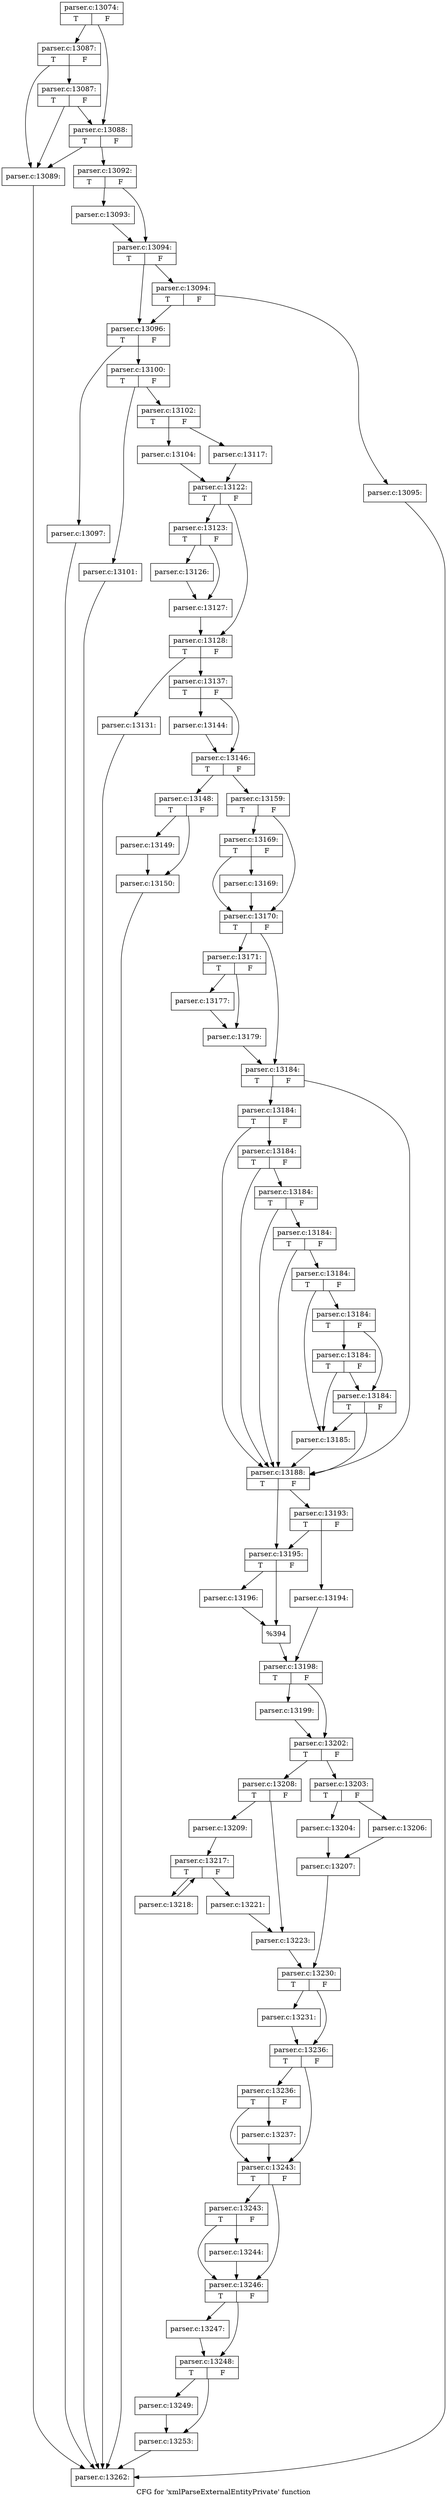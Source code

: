 digraph "CFG for 'xmlParseExternalEntityPrivate' function" {
	label="CFG for 'xmlParseExternalEntityPrivate' function";

	Node0x55d73c302b10 [shape=record,label="{parser.c:13074:|{<s0>T|<s1>F}}"];
	Node0x55d73c302b10 -> Node0x55d73c305e10;
	Node0x55d73c302b10 -> Node0x55d73c305d90;
	Node0x55d73c305e10 [shape=record,label="{parser.c:13087:|{<s0>T|<s1>F}}"];
	Node0x55d73c305e10 -> Node0x55d73c305cf0;
	Node0x55d73c305e10 -> Node0x55d73c3060f0;
	Node0x55d73c3060f0 [shape=record,label="{parser.c:13087:|{<s0>T|<s1>F}}"];
	Node0x55d73c3060f0 -> Node0x55d73c305cf0;
	Node0x55d73c3060f0 -> Node0x55d73c305d90;
	Node0x55d73c305d90 [shape=record,label="{parser.c:13088:|{<s0>T|<s1>F}}"];
	Node0x55d73c305d90 -> Node0x55d73c305cf0;
	Node0x55d73c305d90 -> Node0x55d73c305d40;
	Node0x55d73c305cf0 [shape=record,label="{parser.c:13089:}"];
	Node0x55d73c305cf0 -> Node0x55d73c302b60;
	Node0x55d73c305d40 [shape=record,label="{parser.c:13092:|{<s0>T|<s1>F}}"];
	Node0x55d73c305d40 -> Node0x55d73c306bf0;
	Node0x55d73c305d40 -> Node0x55d73c306c40;
	Node0x55d73c306bf0 [shape=record,label="{parser.c:13093:}"];
	Node0x55d73c306bf0 -> Node0x55d73c306c40;
	Node0x55d73c306c40 [shape=record,label="{parser.c:13094:|{<s0>T|<s1>F}}"];
	Node0x55d73c306c40 -> Node0x55d73c307200;
	Node0x55d73c306c40 -> Node0x55d73c3071b0;
	Node0x55d73c307200 [shape=record,label="{parser.c:13094:|{<s0>T|<s1>F}}"];
	Node0x55d73c307200 -> Node0x55d73c307160;
	Node0x55d73c307200 -> Node0x55d73c3071b0;
	Node0x55d73c307160 [shape=record,label="{parser.c:13095:}"];
	Node0x55d73c307160 -> Node0x55d73c302b60;
	Node0x55d73c3071b0 [shape=record,label="{parser.c:13096:|{<s0>T|<s1>F}}"];
	Node0x55d73c3071b0 -> Node0x55d73c3078f0;
	Node0x55d73c3071b0 -> Node0x55d73c307940;
	Node0x55d73c3078f0 [shape=record,label="{parser.c:13097:}"];
	Node0x55d73c3078f0 -> Node0x55d73c302b60;
	Node0x55d73c307940 [shape=record,label="{parser.c:13100:|{<s0>T|<s1>F}}"];
	Node0x55d73c307940 -> Node0x55d73c308190;
	Node0x55d73c307940 -> Node0x55d73c3081e0;
	Node0x55d73c308190 [shape=record,label="{parser.c:13101:}"];
	Node0x55d73c308190 -> Node0x55d73c302b60;
	Node0x55d73c3081e0 [shape=record,label="{parser.c:13102:|{<s0>T|<s1>F}}"];
	Node0x55d73c3081e0 -> Node0x55d73c3088d0;
	Node0x55d73c3081e0 -> Node0x55d73c308970;
	Node0x55d73c3088d0 [shape=record,label="{parser.c:13104:}"];
	Node0x55d73c3088d0 -> Node0x55d73c308920;
	Node0x55d73c308970 [shape=record,label="{parser.c:13117:}"];
	Node0x55d73c308970 -> Node0x55d73c308920;
	Node0x55d73c308920 [shape=record,label="{parser.c:13122:|{<s0>T|<s1>F}}"];
	Node0x55d73c308920 -> Node0x55d73c30bab0;
	Node0x55d73c308920 -> Node0x55d73c30bb00;
	Node0x55d73c30bab0 [shape=record,label="{parser.c:13123:|{<s0>T|<s1>F}}"];
	Node0x55d73c30bab0 -> Node0x55d73c30c3a0;
	Node0x55d73c30bab0 -> Node0x55d73c30c3f0;
	Node0x55d73c30c3a0 [shape=record,label="{parser.c:13126:}"];
	Node0x55d73c30c3a0 -> Node0x55d73c30c3f0;
	Node0x55d73c30c3f0 [shape=record,label="{parser.c:13127:}"];
	Node0x55d73c30c3f0 -> Node0x55d73c30bb00;
	Node0x55d73c30bb00 [shape=record,label="{parser.c:13128:|{<s0>T|<s1>F}}"];
	Node0x55d73c30bb00 -> Node0x55d73c30ce50;
	Node0x55d73c30bb00 -> Node0x55d73c30cea0;
	Node0x55d73c30ce50 [shape=record,label="{parser.c:13131:}"];
	Node0x55d73c30ce50 -> Node0x55d73c302b60;
	Node0x55d73c30cea0 [shape=record,label="{parser.c:13137:|{<s0>T|<s1>F}}"];
	Node0x55d73c30cea0 -> Node0x55d73c30eee0;
	Node0x55d73c30cea0 -> Node0x55d73c30ef30;
	Node0x55d73c30eee0 [shape=record,label="{parser.c:13144:}"];
	Node0x55d73c30eee0 -> Node0x55d73c30ef30;
	Node0x55d73c30ef30 [shape=record,label="{parser.c:13146:|{<s0>T|<s1>F}}"];
	Node0x55d73c30ef30 -> Node0x55d73c30fc70;
	Node0x55d73c30ef30 -> Node0x55d73c30fcc0;
	Node0x55d73c30fc70 [shape=record,label="{parser.c:13148:|{<s0>T|<s1>F}}"];
	Node0x55d73c30fc70 -> Node0x55d73c310080;
	Node0x55d73c30fc70 -> Node0x55d73c3100d0;
	Node0x55d73c310080 [shape=record,label="{parser.c:13149:}"];
	Node0x55d73c310080 -> Node0x55d73c3100d0;
	Node0x55d73c3100d0 [shape=record,label="{parser.c:13150:}"];
	Node0x55d73c3100d0 -> Node0x55d73c302b60;
	Node0x55d73c30fcc0 [shape=record,label="{parser.c:13159:|{<s0>T|<s1>F}}"];
	Node0x55d73c30fcc0 -> Node0x55d73c312430;
	Node0x55d73c30fcc0 -> Node0x55d73c3123e0;
	Node0x55d73c312430 [shape=record,label="{parser.c:13169:|{<s0>T|<s1>F}}"];
	Node0x55d73c312430 -> Node0x55d73c312390;
	Node0x55d73c312430 -> Node0x55d73c3123e0;
	Node0x55d73c312390 [shape=record,label="{parser.c:13169:}"];
	Node0x55d73c312390 -> Node0x55d73c3123e0;
	Node0x55d73c3123e0 [shape=record,label="{parser.c:13170:|{<s0>T|<s1>F}}"];
	Node0x55d73c3123e0 -> Node0x55d73c313020;
	Node0x55d73c3123e0 -> Node0x55d73c313070;
	Node0x55d73c313020 [shape=record,label="{parser.c:13171:|{<s0>T|<s1>F}}"];
	Node0x55d73c313020 -> Node0x55d73c3151a0;
	Node0x55d73c313020 -> Node0x55d73c3151f0;
	Node0x55d73c3151a0 [shape=record,label="{parser.c:13177:}"];
	Node0x55d73c3151a0 -> Node0x55d73c3151f0;
	Node0x55d73c3151f0 [shape=record,label="{parser.c:13179:}"];
	Node0x55d73c3151f0 -> Node0x55d73c313070;
	Node0x55d73c313070 [shape=record,label="{parser.c:13184:|{<s0>T|<s1>F}}"];
	Node0x55d73c313070 -> Node0x55d73c315b60;
	Node0x55d73c313070 -> Node0x55d73c315970;
	Node0x55d73c315b60 [shape=record,label="{parser.c:13184:|{<s0>T|<s1>F}}"];
	Node0x55d73c315b60 -> Node0x55d73c315b10;
	Node0x55d73c315b60 -> Node0x55d73c315970;
	Node0x55d73c315b10 [shape=record,label="{parser.c:13184:|{<s0>T|<s1>F}}"];
	Node0x55d73c315b10 -> Node0x55d73c315ac0;
	Node0x55d73c315b10 -> Node0x55d73c315970;
	Node0x55d73c315ac0 [shape=record,label="{parser.c:13184:|{<s0>T|<s1>F}}"];
	Node0x55d73c315ac0 -> Node0x55d73c315a40;
	Node0x55d73c315ac0 -> Node0x55d73c315970;
	Node0x55d73c315a40 [shape=record,label="{parser.c:13184:|{<s0>T|<s1>F}}"];
	Node0x55d73c315a40 -> Node0x55d73c3159c0;
	Node0x55d73c315a40 -> Node0x55d73c315970;
	Node0x55d73c3159c0 [shape=record,label="{parser.c:13184:|{<s0>T|<s1>F}}"];
	Node0x55d73c3159c0 -> Node0x55d73c315920;
	Node0x55d73c3159c0 -> Node0x55d73c317490;
	Node0x55d73c317490 [shape=record,label="{parser.c:13184:|{<s0>T|<s1>F}}"];
	Node0x55d73c317490 -> Node0x55d73c3179a0;
	Node0x55d73c317490 -> Node0x55d73c317410;
	Node0x55d73c3179a0 [shape=record,label="{parser.c:13184:|{<s0>T|<s1>F}}"];
	Node0x55d73c3179a0 -> Node0x55d73c315920;
	Node0x55d73c3179a0 -> Node0x55d73c317410;
	Node0x55d73c317410 [shape=record,label="{parser.c:13184:|{<s0>T|<s1>F}}"];
	Node0x55d73c317410 -> Node0x55d73c315920;
	Node0x55d73c317410 -> Node0x55d73c315970;
	Node0x55d73c315920 [shape=record,label="{parser.c:13185:}"];
	Node0x55d73c315920 -> Node0x55d73c315970;
	Node0x55d73c315970 [shape=record,label="{parser.c:13188:|{<s0>T|<s1>F}}"];
	Node0x55d73c315970 -> Node0x55d73c319230;
	Node0x55d73c315970 -> Node0x55d73c3191e0;
	Node0x55d73c319230 [shape=record,label="{parser.c:13193:|{<s0>T|<s1>F}}"];
	Node0x55d73c319230 -> Node0x55d73c319140;
	Node0x55d73c319230 -> Node0x55d73c3191e0;
	Node0x55d73c319140 [shape=record,label="{parser.c:13194:}"];
	Node0x55d73c319140 -> Node0x55d73c319190;
	Node0x55d73c3191e0 [shape=record,label="{parser.c:13195:|{<s0>T|<s1>F}}"];
	Node0x55d73c3191e0 -> Node0x55d73c31a070;
	Node0x55d73c3191e0 -> Node0x55d73c31a0c0;
	Node0x55d73c31a070 [shape=record,label="{parser.c:13196:}"];
	Node0x55d73c31a070 -> Node0x55d73c31a0c0;
	Node0x55d73c31a0c0 [shape=record,label="{%394}"];
	Node0x55d73c31a0c0 -> Node0x55d73c319190;
	Node0x55d73c319190 [shape=record,label="{parser.c:13198:|{<s0>T|<s1>F}}"];
	Node0x55d73c319190 -> Node0x55d73c31aa70;
	Node0x55d73c319190 -> Node0x55d73c31aac0;
	Node0x55d73c31aa70 [shape=record,label="{parser.c:13199:}"];
	Node0x55d73c31aa70 -> Node0x55d73c31aac0;
	Node0x55d73c31aac0 [shape=record,label="{parser.c:13202:|{<s0>T|<s1>F}}"];
	Node0x55d73c31aac0 -> Node0x55d73c31b450;
	Node0x55d73c31aac0 -> Node0x55d73c31b3b0;
	Node0x55d73c31b3b0 [shape=record,label="{parser.c:13203:|{<s0>T|<s1>F}}"];
	Node0x55d73c31b3b0 -> Node0x55d73c31b880;
	Node0x55d73c31b3b0 -> Node0x55d73c31b920;
	Node0x55d73c31b880 [shape=record,label="{parser.c:13204:}"];
	Node0x55d73c31b880 -> Node0x55d73c31b8d0;
	Node0x55d73c31b920 [shape=record,label="{parser.c:13206:}"];
	Node0x55d73c31b920 -> Node0x55d73c31b8d0;
	Node0x55d73c31b8d0 [shape=record,label="{parser.c:13207:}"];
	Node0x55d73c31b8d0 -> Node0x55d73c31b400;
	Node0x55d73c31b450 [shape=record,label="{parser.c:13208:|{<s0>T|<s1>F}}"];
	Node0x55d73c31b450 -> Node0x55d73c31c340;
	Node0x55d73c31b450 -> Node0x55d73c31c390;
	Node0x55d73c31c340 [shape=record,label="{parser.c:13209:}"];
	Node0x55d73c31c340 -> Node0x55d73c31cf20;
	Node0x55d73c31cf20 [shape=record,label="{parser.c:13217:|{<s0>T|<s1>F}}"];
	Node0x55d73c31cf20 -> Node0x55d73c31d320;
	Node0x55d73c31cf20 -> Node0x55d73c31d140;
	Node0x55d73c31d320 [shape=record,label="{parser.c:13218:}"];
	Node0x55d73c31d320 -> Node0x55d73c31cf20;
	Node0x55d73c31d140 [shape=record,label="{parser.c:13221:}"];
	Node0x55d73c31d140 -> Node0x55d73c31c390;
	Node0x55d73c31c390 [shape=record,label="{parser.c:13223:}"];
	Node0x55d73c31c390 -> Node0x55d73c31b400;
	Node0x55d73c31b400 [shape=record,label="{parser.c:13230:|{<s0>T|<s1>F}}"];
	Node0x55d73c31b400 -> Node0x55d73c31dfc0;
	Node0x55d73c31b400 -> Node0x55d73c31e010;
	Node0x55d73c31dfc0 [shape=record,label="{parser.c:13231:}"];
	Node0x55d73c31dfc0 -> Node0x55d73c31e010;
	Node0x55d73c31e010 [shape=record,label="{parser.c:13236:|{<s0>T|<s1>F}}"];
	Node0x55d73c31e010 -> Node0x55d73c31e8e0;
	Node0x55d73c31e010 -> Node0x55d73c31e890;
	Node0x55d73c31e8e0 [shape=record,label="{parser.c:13236:|{<s0>T|<s1>F}}"];
	Node0x55d73c31e8e0 -> Node0x55d73c31e840;
	Node0x55d73c31e8e0 -> Node0x55d73c31e890;
	Node0x55d73c31e840 [shape=record,label="{parser.c:13237:}"];
	Node0x55d73c31e840 -> Node0x55d73c31e890;
	Node0x55d73c31e890 [shape=record,label="{parser.c:13243:|{<s0>T|<s1>F}}"];
	Node0x55d73c31e890 -> Node0x55d73c320180;
	Node0x55d73c31e890 -> Node0x55d73c320130;
	Node0x55d73c320180 [shape=record,label="{parser.c:13243:|{<s0>T|<s1>F}}"];
	Node0x55d73c320180 -> Node0x55d73c3200e0;
	Node0x55d73c320180 -> Node0x55d73c320130;
	Node0x55d73c3200e0 [shape=record,label="{parser.c:13244:}"];
	Node0x55d73c3200e0 -> Node0x55d73c320130;
	Node0x55d73c320130 [shape=record,label="{parser.c:13246:|{<s0>T|<s1>F}}"];
	Node0x55d73c320130 -> Node0x55d73c321550;
	Node0x55d73c320130 -> Node0x55d73c3215a0;
	Node0x55d73c321550 [shape=record,label="{parser.c:13247:}"];
	Node0x55d73c321550 -> Node0x55d73c3215a0;
	Node0x55d73c3215a0 [shape=record,label="{parser.c:13248:|{<s0>T|<s1>F}}"];
	Node0x55d73c3215a0 -> Node0x55d73c321b30;
	Node0x55d73c3215a0 -> Node0x55d73c321b80;
	Node0x55d73c321b30 [shape=record,label="{parser.c:13249:}"];
	Node0x55d73c321b30 -> Node0x55d73c321b80;
	Node0x55d73c321b80 [shape=record,label="{parser.c:13253:}"];
	Node0x55d73c321b80 -> Node0x55d73c302b60;
	Node0x55d73c302b60 [shape=record,label="{parser.c:13262:}"];
}
